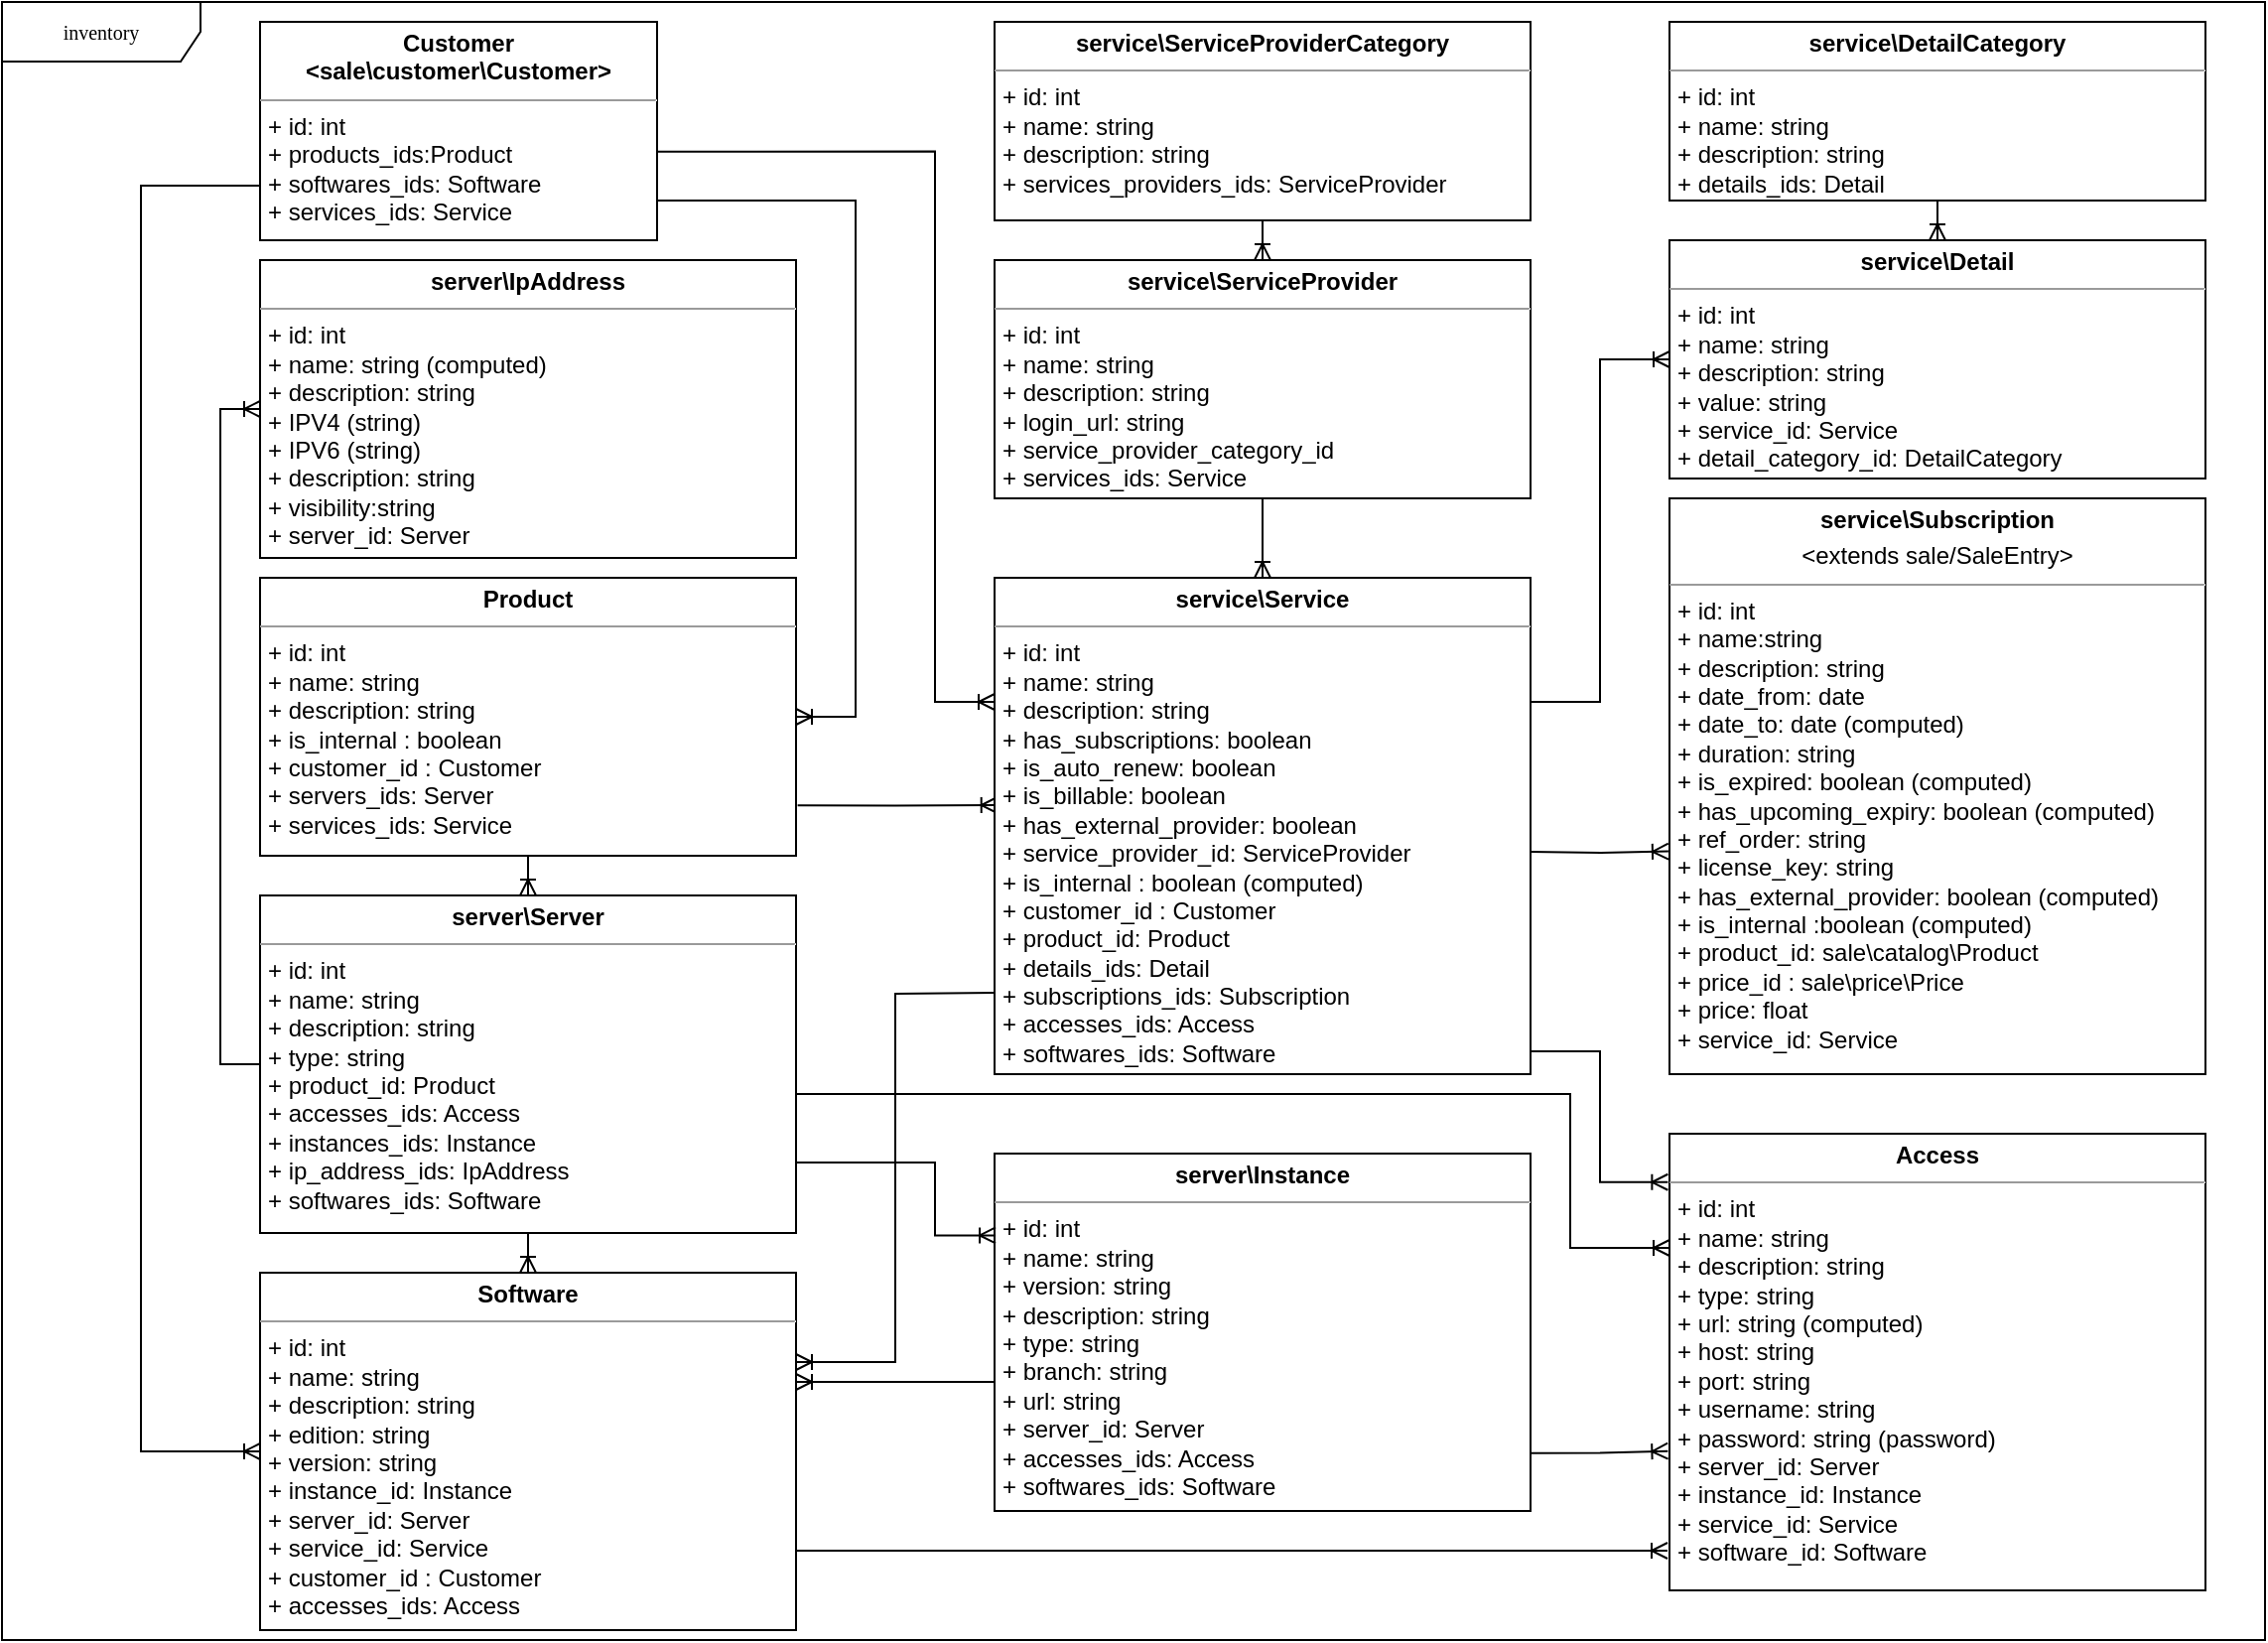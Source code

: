<mxfile version="16.1.2" type="device"><diagram id="Smn4FJ3ih_q8uh07DKwI" name="Page-1"><mxGraphModel dx="1422" dy="857" grid="1" gridSize="10" guides="1" tooltips="1" connect="1" arrows="1" fold="1" page="1" pageScale="1" pageWidth="1169" pageHeight="827" math="0" shadow="0"><root><mxCell id="0"/><mxCell id="1" parent="0"/><mxCell id="dtsouSfNX2vag3fN1Th5-1" value="inventory" style="shape=umlFrame;whiteSpace=wrap;html=1;rounded=0;shadow=0;comic=0;labelBackgroundColor=none;strokeWidth=1;fontFamily=Verdana;fontSize=10;align=center;width=100;height=30;" parent="1" vertex="1"><mxGeometry x="10" width="1140" height="825" as="geometry"/></mxCell><mxCell id="dtsouSfNX2vag3fN1Th5-2" value="&lt;p style=&quot;margin: 0px ; margin-top: 4px ; text-align: center&quot;&gt;&lt;b&gt;Access&lt;/b&gt;&lt;/p&gt;&lt;hr size=&quot;1&quot;&gt;&lt;p style=&quot;margin: 0px ; margin-left: 4px&quot;&gt;+ id: int&lt;/p&gt;&lt;p style=&quot;margin: 0px 0px 0px 4px;&quot;&gt;+ name: string&lt;/p&gt;&lt;p style=&quot;margin: 0px 0px 0px 4px;&quot;&gt;+ description: string&lt;/p&gt;&lt;p style=&quot;margin: 0px 0px 0px 4px;&quot;&gt;&lt;span style=&quot;background-color: initial;&quot;&gt;+ type: string&lt;/span&gt;&lt;br&gt;&lt;/p&gt;&lt;p style=&quot;margin: 0px 0px 0px 4px;&quot;&gt;&lt;span style=&quot;background-color: initial;&quot;&gt;+ url: string (computed)&lt;/span&gt;&lt;/p&gt;&lt;p style=&quot;margin: 0px 0px 0px 4px;&quot;&gt;&lt;span style=&quot;background-color: initial;&quot;&gt;+ host: string&lt;/span&gt;&lt;/p&gt;&lt;p style=&quot;margin: 0px 0px 0px 4px;&quot;&gt;&lt;span style=&quot;background-color: initial;&quot;&gt;+ port: string&lt;/span&gt;&lt;/p&gt;&lt;p style=&quot;margin: 0px 0px 0px 4px;&quot;&gt;&lt;span style=&quot;background-color: initial;&quot;&gt;+ username: string&lt;/span&gt;&lt;/p&gt;&lt;p style=&quot;margin: 0px 0px 0px 4px;&quot;&gt;&lt;span style=&quot;background-color: initial;&quot;&gt;+ password: string (password)&lt;/span&gt;&lt;/p&gt;&lt;p style=&quot;margin: 0px 0px 0px 4px;&quot;&gt;&lt;span style=&quot;background-color: initial;&quot;&gt;+ server_id: Server&lt;/span&gt;&lt;/p&gt;&lt;p style=&quot;margin: 0px 0px 0px 4px;&quot;&gt;&lt;span style=&quot;background-color: initial;&quot;&gt;+ instance_id: Instance&lt;/span&gt;&lt;/p&gt;&lt;p style=&quot;margin: 0px 0px 0px 4px;&quot;&gt;&lt;span style=&quot;background-color: initial;&quot;&gt;+ service_id: Service&lt;/span&gt;&lt;/p&gt;&lt;p style=&quot;margin: 0px 0px 0px 4px;&quot;&gt;&lt;span style=&quot;background-color: initial;&quot;&gt;+ software_id: Software&lt;/span&gt;&lt;/p&gt;" style="verticalAlign=top;align=left;overflow=fill;fontSize=12;fontFamily=Helvetica;html=1;rounded=0;shadow=0;comic=0;labelBackgroundColor=none;strokeWidth=1" parent="1" vertex="1"><mxGeometry x="850" y="570" width="270" height="230" as="geometry"/></mxCell><mxCell id="dtsouSfNX2vag3fN1Th5-13" style="edgeStyle=orthogonalEdgeStyle;rounded=0;orthogonalLoop=1;jettySize=auto;html=1;entryX=0.005;entryY=0.458;entryDx=0;entryDy=0;endArrow=ERoneToMany;endFill=0;exitX=1.003;exitY=0.819;exitDx=0;exitDy=0;exitPerimeter=0;entryPerimeter=0;" parent="1" source="dtsouSfNX2vag3fN1Th5-3" target="dtsouSfNX2vag3fN1Th5-10" edge="1"><mxGeometry relative="1" as="geometry"/></mxCell><mxCell id="dtsouSfNX2vag3fN1Th5-14" style="edgeStyle=orthogonalEdgeStyle;rounded=0;orthogonalLoop=1;jettySize=auto;html=1;endArrow=ERoneToMany;endFill=0;" parent="1" source="dtsouSfNX2vag3fN1Th5-3" target="dtsouSfNX2vag3fN1Th5-6" edge="1"><mxGeometry relative="1" as="geometry"/></mxCell><mxCell id="dtsouSfNX2vag3fN1Th5-3" value="&lt;p style=&quot;margin: 0px ; margin-top: 4px ; text-align: center&quot;&gt;&lt;b&gt;Product&lt;/b&gt;&lt;/p&gt;&lt;hr size=&quot;1&quot;&gt;&lt;p style=&quot;margin: 0px ; margin-left: 4px&quot;&gt;+ id: int&lt;/p&gt;&lt;p style=&quot;margin: 0px 0px 0px 4px;&quot;&gt;+ name: string&lt;/p&gt;&lt;p style=&quot;margin: 0px 0px 0px 4px;&quot;&gt;+ description: string&lt;/p&gt;&lt;p style=&quot;margin: 0px 0px 0px 4px;&quot;&gt;+ is_internal : boolean&lt;br&gt;&lt;/p&gt;&lt;p style=&quot;margin: 0px 0px 0px 4px;&quot;&gt;+ customer_id : Customer&lt;br&gt;&lt;/p&gt;&lt;p style=&quot;margin: 0px 0px 0px 4px;&quot;&gt;&lt;span style=&quot;background-color: initial;&quot;&gt;+ servers_ids: Server&lt;/span&gt;&lt;/p&gt;&lt;p style=&quot;margin: 0px 0px 0px 4px;&quot;&gt;&lt;span style=&quot;background-color: initial;&quot;&gt;+ services_ids: Service&lt;/span&gt;&lt;/p&gt;&lt;p style=&quot;margin: 0px 0px 0px 4px;&quot;&gt;&lt;br&gt;&lt;/p&gt;&lt;p style=&quot;margin: 0px 0px 0px 4px;&quot;&gt;&lt;br&gt;&lt;/p&gt;&lt;p style=&quot;margin: 0px 0px 0px 4px;&quot;&gt;&lt;br&gt;&lt;/p&gt;&lt;p style=&quot;margin: 0px 0px 0px 4px;&quot;&gt;&lt;br&gt;&lt;/p&gt;&lt;p style=&quot;margin: 0px 0px 0px 4px;&quot;&gt;&lt;br&gt;&lt;/p&gt;&lt;p style=&quot;margin: 0px 0px 0px 4px;&quot;&gt;&lt;br&gt;&lt;/p&gt;&lt;p style=&quot;margin: 0px 0px 0px 4px;&quot;&gt;&lt;br&gt;&lt;/p&gt;&lt;p style=&quot;margin: 0px 0px 0px 4px;&quot;&gt;&lt;br&gt;&lt;/p&gt;" style="verticalAlign=top;align=left;overflow=fill;fontSize=12;fontFamily=Helvetica;html=1;rounded=0;shadow=0;comic=0;labelBackgroundColor=none;strokeWidth=1" parent="1" vertex="1"><mxGeometry x="140" y="290" width="270" height="140" as="geometry"/></mxCell><mxCell id="dtsouSfNX2vag3fN1Th5-17" style="edgeStyle=orthogonalEdgeStyle;rounded=0;orthogonalLoop=1;jettySize=auto;html=1;endArrow=ERoneToMany;endFill=0;" parent="1" source="dtsouSfNX2vag3fN1Th5-4" target="dtsouSfNX2vag3fN1Th5-7" edge="1"><mxGeometry relative="1" as="geometry"><Array as="points"><mxPoint x="450" y="695"/><mxPoint x="450" y="695"/></Array></mxGeometry></mxCell><mxCell id="dtsouSfNX2vag3fN1Th5-18" style="edgeStyle=orthogonalEdgeStyle;rounded=0;orthogonalLoop=1;jettySize=auto;html=1;endArrow=ERoneToMany;endFill=0;exitX=0.998;exitY=0.838;exitDx=0;exitDy=0;exitPerimeter=0;entryX=-0.003;entryY=0.695;entryDx=0;entryDy=0;entryPerimeter=0;" parent="1" source="dtsouSfNX2vag3fN1Th5-4" target="dtsouSfNX2vag3fN1Th5-2" edge="1"><mxGeometry relative="1" as="geometry"><mxPoint x="850" y="670" as="targetPoint"/></mxGeometry></mxCell><mxCell id="dtsouSfNX2vag3fN1Th5-4" value="&lt;p style=&quot;margin: 0px ; margin-top: 4px ; text-align: center&quot;&gt;&lt;b&gt;server\Instance&lt;/b&gt;&lt;/p&gt;&lt;hr size=&quot;1&quot;&gt;&lt;p style=&quot;margin: 0px ; margin-left: 4px&quot;&gt;+ id: int&lt;/p&gt;&lt;p style=&quot;margin: 0px 0px 0px 4px;&quot;&gt;+ name: string&lt;/p&gt;&lt;p style=&quot;margin: 0px 0px 0px 4px;&quot;&gt;+ version: string&lt;/p&gt;&lt;p style=&quot;margin: 0px 0px 0px 4px;&quot;&gt;+ description: string&lt;/p&gt;&lt;p style=&quot;margin: 0px 0px 0px 4px;&quot;&gt;+ type: string&lt;/p&gt;&lt;p style=&quot;margin: 0px 0px 0px 4px;&quot;&gt;+ branch: string&lt;/p&gt;&lt;p style=&quot;margin: 0px 0px 0px 4px;&quot;&gt;+ url: string&lt;/p&gt;&lt;p style=&quot;margin: 0px 0px 0px 4px;&quot;&gt;+ server_id: Server&lt;br&gt;&lt;/p&gt;&lt;p style=&quot;margin: 0px 0px 0px 4px;&quot;&gt;+ accesses_ids: Access&lt;/p&gt;&lt;p style=&quot;margin: 0px 0px 0px 4px;&quot;&gt;+ softwares_ids: Software&lt;/p&gt;&lt;p style=&quot;margin: 0px 0px 0px 4px;&quot;&gt;&lt;br&gt;&lt;/p&gt;&lt;p style=&quot;margin: 0px 0px 0px 4px;&quot;&gt;&lt;br&gt;&lt;/p&gt;&lt;p style=&quot;margin: 0px 0px 0px 4px;&quot;&gt;&lt;br&gt;&lt;/p&gt;&lt;p style=&quot;margin: 0px 0px 0px 4px;&quot;&gt;&lt;br&gt;&lt;/p&gt;&lt;p style=&quot;margin: 0px 0px 0px 4px;&quot;&gt;&lt;br&gt;&lt;/p&gt;&lt;p style=&quot;margin: 0px 0px 0px 4px;&quot;&gt;&lt;br&gt;&lt;/p&gt;&lt;p style=&quot;margin: 0px 0px 0px 4px;&quot;&gt;&lt;br&gt;&lt;/p&gt;" style="verticalAlign=top;align=left;overflow=fill;fontSize=12;fontFamily=Helvetica;html=1;rounded=0;shadow=0;comic=0;labelBackgroundColor=none;strokeWidth=1" parent="1" vertex="1"><mxGeometry x="510" y="580" width="270" height="180" as="geometry"/></mxCell><mxCell id="dtsouSfNX2vag3fN1Th5-5" value="&lt;p style=&quot;margin: 0px ; margin-top: 4px ; text-align: center&quot;&gt;&lt;b&gt;server\IpAddress&lt;/b&gt;&lt;/p&gt;&lt;hr size=&quot;1&quot;&gt;&lt;p style=&quot;margin: 0px ; margin-left: 4px&quot;&gt;+ id: int&lt;/p&gt;&lt;p style=&quot;margin: 0px 0px 0px 4px&quot;&gt;+ name: string (computed)&lt;/p&gt;&lt;p style=&quot;margin: 0px 0px 0px 4px&quot;&gt;+ description: string&lt;/p&gt;&lt;p style=&quot;margin: 0px 0px 0px 4px&quot;&gt;+ IPV4 (string)&lt;/p&gt;&lt;p style=&quot;margin: 0px 0px 0px 4px&quot;&gt;+ IPV6 (string)&lt;/p&gt;&lt;p style=&quot;margin: 0px 0px 0px 4px&quot;&gt;+ description: string&lt;/p&gt;&lt;p style=&quot;margin: 0px 0px 0px 4px&quot;&gt;+ visibility:string&lt;/p&gt;&lt;p style=&quot;margin: 0px 0px 0px 4px&quot;&gt;+ server_id: Server&lt;/p&gt;&lt;p style=&quot;margin: 0px 0px 0px 4px&quot;&gt;&lt;br&gt;&lt;/p&gt;&lt;p style=&quot;margin: 0px 0px 0px 4px&quot;&gt;&lt;br&gt;&lt;/p&gt;&lt;p style=&quot;margin: 0px 0px 0px 4px&quot;&gt;&lt;br&gt;&lt;/p&gt;&lt;p style=&quot;margin: 0px 0px 0px 4px&quot;&gt;&lt;br&gt;&lt;/p&gt;&lt;p style=&quot;margin: 0px 0px 0px 4px&quot;&gt;&lt;br&gt;&lt;/p&gt;&lt;p style=&quot;margin: 0px 0px 0px 4px&quot;&gt;&lt;br&gt;&lt;/p&gt;" style="verticalAlign=top;align=left;overflow=fill;fontSize=12;fontFamily=Helvetica;html=1;rounded=0;shadow=0;comic=0;labelBackgroundColor=none;strokeWidth=1" parent="1" vertex="1"><mxGeometry x="140" y="130" width="270" height="150" as="geometry"/></mxCell><mxCell id="dtsouSfNX2vag3fN1Th5-15" style="edgeStyle=orthogonalEdgeStyle;rounded=0;orthogonalLoop=1;jettySize=auto;html=1;entryX=0.5;entryY=0;entryDx=0;entryDy=0;endArrow=ERoneToMany;endFill=0;strokeColor=#000000;" parent="1" source="dtsouSfNX2vag3fN1Th5-6" target="dtsouSfNX2vag3fN1Th5-7" edge="1"><mxGeometry relative="1" as="geometry"/></mxCell><mxCell id="dtsouSfNX2vag3fN1Th5-16" style="edgeStyle=orthogonalEdgeStyle;rounded=0;orthogonalLoop=1;jettySize=auto;html=1;entryX=0.002;entryY=0.229;entryDx=0;entryDy=0;endArrow=ERoneToMany;endFill=0;exitX=1.001;exitY=0.791;exitDx=0;exitDy=0;strokeColor=#000000;exitPerimeter=0;entryPerimeter=0;" parent="1" source="dtsouSfNX2vag3fN1Th5-6" target="dtsouSfNX2vag3fN1Th5-4" edge="1"><mxGeometry relative="1" as="geometry"><Array as="points"><mxPoint x="480" y="585"/><mxPoint x="480" y="621"/></Array></mxGeometry></mxCell><mxCell id="dtsouSfNX2vag3fN1Th5-6" value="&lt;p style=&quot;margin: 0px ; margin-top: 4px ; text-align: center&quot;&gt;&lt;b&gt;server\Server&lt;/b&gt;&lt;/p&gt;&lt;hr size=&quot;1&quot;&gt;&lt;p style=&quot;margin: 0px ; margin-left: 4px&quot;&gt;+ id: int&lt;/p&gt;&lt;p style=&quot;margin: 0px 0px 0px 4px&quot;&gt;+ name: string&amp;nbsp;&lt;/p&gt;&lt;p style=&quot;margin: 0px 0px 0px 4px&quot;&gt;+ description: string&lt;/p&gt;&lt;p style=&quot;margin: 0px 0px 0px 4px&quot;&gt;+ type: string&lt;/p&gt;&lt;p style=&quot;margin: 0px 0px 0px 4px&quot;&gt;+ product_id: Product&lt;br&gt;&lt;/p&gt;&lt;p style=&quot;margin: 0px 0px 0px 4px&quot;&gt;+ accesses_ids: Access&lt;/p&gt;&lt;p style=&quot;margin: 0px 0px 0px 4px&quot;&gt;+ instances_ids: Instance&lt;/p&gt;&lt;p style=&quot;margin: 0px 0px 0px 4px&quot;&gt;&lt;span style=&quot;background-color: initial;&quot;&gt;+ ip_address_ids: IpAddress&lt;/span&gt;&lt;br&gt;&lt;/p&gt;&lt;p style=&quot;margin: 0px 0px 0px 4px&quot;&gt;+ softwares_ids: Software&lt;/p&gt;&lt;p style=&quot;margin: 0px 0px 0px 4px&quot;&gt;&lt;br&gt;&lt;/p&gt;&lt;p style=&quot;margin: 0px 0px 0px 4px&quot;&gt;&lt;br&gt;&lt;/p&gt;&lt;p style=&quot;margin: 0px 0px 0px 4px&quot;&gt;&lt;br&gt;&lt;/p&gt;&lt;p style=&quot;margin: 0px 0px 0px 4px&quot;&gt;&lt;br&gt;&lt;/p&gt;&lt;p style=&quot;margin: 0px 0px 0px 4px&quot;&gt;&lt;br&gt;&lt;/p&gt;&lt;p style=&quot;margin: 0px 0px 0px 4px&quot;&gt;&lt;br&gt;&lt;/p&gt;&lt;p style=&quot;margin: 0px 0px 0px 4px&quot;&gt;&lt;br&gt;&lt;/p&gt;" style="verticalAlign=top;align=left;overflow=fill;fontSize=12;fontFamily=Helvetica;html=1;rounded=0;shadow=0;comic=0;labelBackgroundColor=none;strokeWidth=1" parent="1" vertex="1"><mxGeometry x="140" y="450" width="270" height="170" as="geometry"/></mxCell><mxCell id="dtsouSfNX2vag3fN1Th5-7" value="&lt;p style=&quot;margin: 0px ; margin-top: 4px ; text-align: center&quot;&gt;&lt;b&gt;Software&lt;/b&gt;&lt;/p&gt;&lt;hr size=&quot;1&quot;&gt;&lt;p style=&quot;margin: 0px ; margin-left: 4px&quot;&gt;+ id: int&lt;/p&gt;&lt;p style=&quot;margin: 0px 0px 0px 4px&quot;&gt;+ name: string&amp;nbsp;&lt;/p&gt;&lt;p style=&quot;margin: 0px 0px 0px 4px&quot;&gt;+ description: string&lt;/p&gt;&lt;p style=&quot;margin: 0px 0px 0px 4px&quot;&gt;+ edition: string&lt;/p&gt;&lt;p style=&quot;margin: 0px 0px 0px 4px&quot;&gt;+ version: string&lt;/p&gt;&lt;p style=&quot;margin: 0px 0px 0px 4px&quot;&gt;+ instance_id: Instance&lt;/p&gt;&lt;p style=&quot;margin: 0px 0px 0px 4px&quot;&gt;+ server_id: Server&lt;/p&gt;&lt;p style=&quot;margin: 0px 0px 0px 4px&quot;&gt;&lt;span style=&quot;background-color: initial;&quot;&gt;+ service_id: Service&lt;/span&gt;&lt;br&gt;&lt;/p&gt;&lt;p style=&quot;margin: 0px 0px 0px 4px&quot;&gt;+ customer_id : Customer&lt;span&gt;&lt;br&gt;&lt;/span&gt;&lt;/p&gt;&lt;p style=&quot;margin: 0px 0px 0px 4px&quot;&gt;+ accesses_ids: Access&lt;br&gt;&lt;/p&gt;&lt;p style=&quot;margin: 0px 0px 0px 4px&quot;&gt;&lt;br&gt;&lt;/p&gt;&lt;p style=&quot;margin: 0px 0px 0px 4px&quot;&gt;&lt;br&gt;&lt;/p&gt;&lt;p style=&quot;margin: 0px 0px 0px 4px&quot;&gt;&lt;br&gt;&lt;/p&gt;&lt;p style=&quot;margin: 0px 0px 0px 4px&quot;&gt;&lt;br&gt;&lt;/p&gt;" style="verticalAlign=top;align=left;overflow=fill;fontSize=12;fontFamily=Helvetica;html=1;rounded=0;shadow=0;comic=0;labelBackgroundColor=none;strokeWidth=1" parent="1" vertex="1"><mxGeometry x="140" y="640" width="270" height="180" as="geometry"/></mxCell><mxCell id="dtsouSfNX2vag3fN1Th5-8" value="&lt;p style=&quot;margin: 0px ; margin-top: 4px ; text-align: center&quot;&gt;&lt;b&gt;service\Detail&lt;/b&gt;&lt;/p&gt;&lt;hr size=&quot;1&quot;&gt;&lt;p style=&quot;margin: 0px ; margin-left: 4px&quot;&gt;+ id: int&lt;/p&gt;&lt;p style=&quot;margin: 0px 0px 0px 4px;&quot;&gt;+ name: string&amp;nbsp;&lt;/p&gt;&lt;p style=&quot;margin: 0px 0px 0px 4px;&quot;&gt;+ description: string&lt;/p&gt;&lt;p style=&quot;margin: 0px 0px 0px 4px;&quot;&gt;+ value: string&lt;/p&gt;&lt;p style=&quot;margin: 0px 0px 0px 4px;&quot;&gt;+ service_id: Service&lt;/p&gt;&lt;p style=&quot;margin: 0px 0px 0px 4px;&quot;&gt;+ detail_category_id: DetailCategory&lt;/p&gt;&lt;p style=&quot;margin: 0px 0px 0px 4px;&quot;&gt;&lt;br&gt;&lt;/p&gt;&lt;p style=&quot;margin: 0px 0px 0px 4px;&quot;&gt;&lt;br&gt;&lt;/p&gt;&lt;p style=&quot;margin: 0px 0px 0px 4px;&quot;&gt;&lt;br&gt;&lt;/p&gt;&lt;p style=&quot;margin: 0px 0px 0px 4px;&quot;&gt;&lt;br&gt;&lt;/p&gt;&lt;p style=&quot;margin: 0px 0px 0px 4px;&quot;&gt;&lt;br&gt;&lt;/p&gt;&lt;p style=&quot;margin: 0px 0px 0px 4px;&quot;&gt;&lt;br&gt;&lt;/p&gt;&lt;p style=&quot;margin: 0px 0px 0px 4px;&quot;&gt;&lt;br&gt;&lt;/p&gt;&lt;p style=&quot;margin: 0px 0px 0px 4px;&quot;&gt;&lt;br&gt;&lt;/p&gt;" style="verticalAlign=top;align=left;overflow=fill;fontSize=12;fontFamily=Helvetica;html=1;rounded=0;shadow=0;comic=0;labelBackgroundColor=none;strokeWidth=1" parent="1" vertex="1"><mxGeometry x="850" y="120" width="270" height="120" as="geometry"/></mxCell><mxCell id="dtsouSfNX2vag3fN1Th5-22" style="edgeStyle=orthogonalEdgeStyle;rounded=0;orthogonalLoop=1;jettySize=auto;html=1;entryX=0.5;entryY=0;entryDx=0;entryDy=0;endArrow=ERoneToMany;endFill=0;" parent="1" source="dtsouSfNX2vag3fN1Th5-9" target="dtsouSfNX2vag3fN1Th5-8" edge="1"><mxGeometry relative="1" as="geometry"/></mxCell><mxCell id="dtsouSfNX2vag3fN1Th5-9" value="&lt;p style=&quot;margin: 0px ; margin-top: 4px ; text-align: center&quot;&gt;&lt;b&gt;service\DetailCategory&lt;/b&gt;&lt;/p&gt;&lt;hr size=&quot;1&quot;&gt;&lt;p style=&quot;margin: 0px ; margin-left: 4px&quot;&gt;+ id: int&lt;/p&gt;&lt;p style=&quot;margin: 0px 0px 0px 4px;&quot;&gt;+ name: string&amp;nbsp;&lt;/p&gt;&lt;p style=&quot;margin: 0px 0px 0px 4px;&quot;&gt;+ description: string&lt;/p&gt;&lt;p style=&quot;margin: 0px 0px 0px 4px;&quot;&gt;+ details_ids: Detail&lt;/p&gt;&lt;p style=&quot;margin: 0px 0px 0px 4px;&quot;&gt;&lt;br&gt;&lt;/p&gt;&lt;p style=&quot;margin: 0px 0px 0px 4px;&quot;&gt;&lt;br&gt;&lt;/p&gt;&lt;p style=&quot;margin: 0px 0px 0px 4px;&quot;&gt;&lt;br&gt;&lt;/p&gt;&lt;p style=&quot;margin: 0px 0px 0px 4px;&quot;&gt;&lt;br&gt;&lt;/p&gt;&lt;p style=&quot;margin: 0px 0px 0px 4px;&quot;&gt;&lt;br&gt;&lt;/p&gt;&lt;p style=&quot;margin: 0px 0px 0px 4px;&quot;&gt;&lt;br&gt;&lt;/p&gt;&lt;p style=&quot;margin: 0px 0px 0px 4px;&quot;&gt;&lt;br&gt;&lt;/p&gt;&lt;p style=&quot;margin: 0px 0px 0px 4px;&quot;&gt;&lt;br&gt;&lt;/p&gt;" style="verticalAlign=top;align=left;overflow=fill;fontSize=12;fontFamily=Helvetica;html=1;rounded=0;shadow=0;comic=0;labelBackgroundColor=none;strokeWidth=1" parent="1" vertex="1"><mxGeometry x="850" y="10" width="270" height="90" as="geometry"/></mxCell><mxCell id="dtsouSfNX2vag3fN1Th5-19" style="edgeStyle=orthogonalEdgeStyle;rounded=0;orthogonalLoop=1;jettySize=auto;html=1;entryX=-0.003;entryY=0.106;entryDx=0;entryDy=0;endArrow=ERoneToMany;endFill=0;strokeColor=#000000;exitX=0.996;exitY=0.954;exitDx=0;exitDy=0;exitPerimeter=0;entryPerimeter=0;" parent="1" source="dtsouSfNX2vag3fN1Th5-10" target="dtsouSfNX2vag3fN1Th5-2" edge="1"><mxGeometry relative="1" as="geometry"><mxPoint x="740" y="500" as="sourcePoint"/></mxGeometry></mxCell><mxCell id="dtsouSfNX2vag3fN1Th5-21" style="edgeStyle=orthogonalEdgeStyle;rounded=0;orthogonalLoop=1;jettySize=auto;html=1;entryX=0;entryY=0.5;entryDx=0;entryDy=0;endArrow=ERoneToMany;endFill=0;exitX=1;exitY=0.25;exitDx=0;exitDy=0;strokeColor=#000000;" parent="1" source="dtsouSfNX2vag3fN1Th5-10" target="dtsouSfNX2vag3fN1Th5-8" edge="1"><mxGeometry relative="1" as="geometry"/></mxCell><mxCell id="dtsouSfNX2vag3fN1Th5-10" value="&lt;p style=&quot;margin: 0px ; margin-top: 4px ; text-align: center&quot;&gt;&lt;b&gt;service\Service&lt;/b&gt;&lt;/p&gt;&lt;hr size=&quot;1&quot;&gt;&lt;p style=&quot;margin: 0px ; margin-left: 4px&quot;&gt;+ id: int&lt;/p&gt;&lt;p style=&quot;margin: 0px 0px 0px 4px&quot;&gt;+ name: string&amp;nbsp;&lt;/p&gt;&lt;p style=&quot;margin: 0px 0px 0px 4px&quot;&gt;+ description: string&lt;/p&gt;&lt;p style=&quot;margin: 0px 0px 0px 4px&quot;&gt;+ has_subscriptions: boolean&lt;/p&gt;&lt;p style=&quot;margin: 0px 0px 0px 4px&quot;&gt;+ is_auto_renew: boolean&lt;/p&gt;&lt;p style=&quot;border-color: var(--border-color); margin: 0px 0px 0px 4px;&quot;&gt;+ is_billable: boolean&lt;/p&gt;&lt;p style=&quot;border-color: var(--border-color); margin: 0px 0px 0px 4px;&quot;&gt;&lt;span style=&quot;background-color: initial;&quot;&gt;+ has_external_provider: boolean&lt;/span&gt;&lt;br&gt;&lt;/p&gt;&lt;p style=&quot;border-color: var(--border-color); margin: 0px 0px 0px 4px;&quot;&gt;+ service_provider_id: ServiceProvider&lt;span style=&quot;background-color: initial;&quot;&gt;&lt;br&gt;&lt;/span&gt;&lt;/p&gt;&lt;p style=&quot;border-color: var(--border-color); margin: 0px 0px 0px 4px;&quot;&gt;+ is_internal : boolean (computed)&lt;span style=&quot;background-color: initial;&quot;&gt;&lt;br&gt;&lt;/span&gt;&lt;/p&gt;&lt;p style=&quot;border-color: var(--border-color); margin: 0px 0px 0px 4px;&quot;&gt;+ customer_id : Customer&lt;br&gt;&lt;/p&gt;&lt;p style=&quot;border-color: var(--border-color); margin: 0px 0px 0px 4px;&quot;&gt;&lt;span style=&quot;background-color: initial;&quot;&gt;+ product_id: Product&lt;/span&gt;&lt;br&gt;&lt;/p&gt;&lt;p style=&quot;border-color: var(--border-color); margin: 0px 0px 0px 4px;&quot;&gt;+ details_ids: Detail&lt;br style=&quot;border-color: var(--border-color);&quot;&gt;&lt;/p&gt;&lt;p style=&quot;border-color: var(--border-color); margin: 0px 0px 0px 4px;&quot;&gt;+ subscriptions_ids: Subscription&lt;br style=&quot;border-color: var(--border-color);&quot;&gt;&lt;/p&gt;&lt;p style=&quot;margin: 0px 0px 0px 4px&quot;&gt;+ accesses_ids: Access&lt;/p&gt;&lt;p style=&quot;margin: 0px 0px 0px 4px&quot;&gt;+ softwares_ids: Software&lt;br&gt;&lt;/p&gt;" style="verticalAlign=top;align=left;overflow=fill;fontSize=12;fontFamily=Helvetica;html=1;rounded=0;shadow=0;comic=0;labelBackgroundColor=none;strokeWidth=1" parent="1" vertex="1"><mxGeometry x="510" y="290" width="270" height="250" as="geometry"/></mxCell><mxCell id="dtsouSfNX2vag3fN1Th5-24" style="edgeStyle=orthogonalEdgeStyle;rounded=0;orthogonalLoop=1;jettySize=auto;html=1;entryX=0.5;entryY=0;entryDx=0;entryDy=0;endArrow=ERoneToMany;endFill=0;" parent="1" source="dtsouSfNX2vag3fN1Th5-11" target="dtsouSfNX2vag3fN1Th5-10" edge="1"><mxGeometry relative="1" as="geometry"/></mxCell><mxCell id="dtsouSfNX2vag3fN1Th5-11" value="&lt;p style=&quot;margin: 0px ; margin-top: 4px ; text-align: center&quot;&gt;&lt;b&gt;service\ServiceProvider&lt;/b&gt;&lt;/p&gt;&lt;hr size=&quot;1&quot;&gt;&lt;p style=&quot;margin: 0px ; margin-left: 4px&quot;&gt;+ id: int&lt;/p&gt;&lt;p style=&quot;margin: 0px 0px 0px 4px;&quot;&gt;+ name: string&amp;nbsp;&lt;/p&gt;&lt;p style=&quot;margin: 0px 0px 0px 4px;&quot;&gt;+ description: string&lt;/p&gt;&lt;p style=&quot;margin: 0px 0px 0px 4px;&quot;&gt;+ login_url: string&lt;/p&gt;&lt;p style=&quot;margin: 0px 0px 0px 4px;&quot;&gt;+ service_provider_category_id&lt;br&gt;&lt;/p&gt;&lt;p style=&quot;margin: 0px 0px 0px 4px;&quot;&gt;+ services_ids: Service&lt;/p&gt;&lt;p style=&quot;margin: 0px 0px 0px 4px;&quot;&gt;&lt;br&gt;&lt;/p&gt;&lt;p style=&quot;margin: 0px 0px 0px 4px;&quot;&gt;&lt;br&gt;&lt;/p&gt;&lt;p style=&quot;margin: 0px 0px 0px 4px;&quot;&gt;&lt;br&gt;&lt;/p&gt;&lt;p style=&quot;margin: 0px 0px 0px 4px;&quot;&gt;&lt;br&gt;&lt;/p&gt;&lt;p style=&quot;margin: 0px 0px 0px 4px;&quot;&gt;&lt;br&gt;&lt;/p&gt;&lt;p style=&quot;margin: 0px 0px 0px 4px;&quot;&gt;&lt;br&gt;&lt;/p&gt;&lt;p style=&quot;margin: 0px 0px 0px 4px;&quot;&gt;&lt;br&gt;&lt;/p&gt;&lt;p style=&quot;margin: 0px 0px 0px 4px;&quot;&gt;&lt;br&gt;&lt;/p&gt;&lt;p style=&quot;margin: 0px 0px 0px 4px;&quot;&gt;&lt;br&gt;&lt;/p&gt;" style="verticalAlign=top;align=left;overflow=fill;fontSize=12;fontFamily=Helvetica;html=1;rounded=0;shadow=0;comic=0;labelBackgroundColor=none;strokeWidth=1" parent="1" vertex="1"><mxGeometry x="510" y="130" width="270" height="120" as="geometry"/></mxCell><mxCell id="dtsouSfNX2vag3fN1Th5-23" style="edgeStyle=orthogonalEdgeStyle;rounded=0;orthogonalLoop=1;jettySize=auto;html=1;entryX=0.5;entryY=0;entryDx=0;entryDy=0;endArrow=ERoneToMany;endFill=0;" parent="1" source="dtsouSfNX2vag3fN1Th5-12" target="dtsouSfNX2vag3fN1Th5-11" edge="1"><mxGeometry relative="1" as="geometry"/></mxCell><mxCell id="dtsouSfNX2vag3fN1Th5-12" value="&lt;p style=&quot;margin: 0px ; margin-top: 4px ; text-align: center&quot;&gt;&lt;b&gt;service\ServiceProviderCategory&lt;/b&gt;&lt;/p&gt;&lt;hr size=&quot;1&quot;&gt;&lt;p style=&quot;margin: 0px ; margin-left: 4px&quot;&gt;+ id: int&lt;/p&gt;&lt;p style=&quot;margin: 0px 0px 0px 4px;&quot;&gt;+ name: string&amp;nbsp;&lt;/p&gt;&lt;p style=&quot;margin: 0px 0px 0px 4px;&quot;&gt;+ description: string&lt;/p&gt;&lt;p style=&quot;margin: 0px 0px 0px 4px;&quot;&gt;+ services_providers_ids: ServiceProvider&lt;/p&gt;&lt;p style=&quot;margin: 0px 0px 0px 4px;&quot;&gt;&lt;br&gt;&lt;/p&gt;&lt;p style=&quot;margin: 0px 0px 0px 4px;&quot;&gt;&lt;br&gt;&lt;/p&gt;&lt;p style=&quot;margin: 0px 0px 0px 4px;&quot;&gt;&lt;br&gt;&lt;/p&gt;&lt;p style=&quot;margin: 0px 0px 0px 4px;&quot;&gt;&lt;br&gt;&lt;/p&gt;&lt;p style=&quot;margin: 0px 0px 0px 4px;&quot;&gt;&lt;br&gt;&lt;/p&gt;&lt;p style=&quot;margin: 0px 0px 0px 4px;&quot;&gt;&lt;br&gt;&lt;/p&gt;&lt;p style=&quot;margin: 0px 0px 0px 4px;&quot;&gt;&lt;br&gt;&lt;/p&gt;&lt;p style=&quot;margin: 0px 0px 0px 4px;&quot;&gt;&lt;br&gt;&lt;/p&gt;" style="verticalAlign=top;align=left;overflow=fill;fontSize=12;fontFamily=Helvetica;html=1;rounded=0;shadow=0;comic=0;labelBackgroundColor=none;strokeWidth=1" parent="1" vertex="1"><mxGeometry x="510" y="10" width="270" height="100" as="geometry"/></mxCell><mxCell id="kNUqXfZ_mPNGl-8_Pln5-1" style="edgeStyle=orthogonalEdgeStyle;rounded=0;orthogonalLoop=1;jettySize=auto;html=1;entryX=0;entryY=0.25;entryDx=0;entryDy=0;endArrow=ERoneToMany;endFill=0;strokeColor=#000000;" parent="1" target="dtsouSfNX2vag3fN1Th5-2" edge="1"><mxGeometry relative="1" as="geometry"><mxPoint x="410" y="550" as="sourcePoint"/><mxPoint x="995" y="540" as="targetPoint"/><Array as="points"><mxPoint x="800" y="550"/><mxPoint x="800" y="628"/></Array></mxGeometry></mxCell><mxCell id="vxCJGyAqCESACTkhLU_S-1" style="edgeStyle=orthogonalEdgeStyle;rounded=0;orthogonalLoop=1;jettySize=auto;html=1;endArrow=ERoneToMany;endFill=0;" parent="1" edge="1"><mxGeometry relative="1" as="geometry"><mxPoint x="410" y="780" as="sourcePoint"/><mxPoint x="849" y="780" as="targetPoint"/><Array as="points"><mxPoint x="849" y="780"/></Array></mxGeometry></mxCell><mxCell id="vxCJGyAqCESACTkhLU_S-3" value="&lt;p style=&quot;margin: 0px ; margin-top: 4px ; text-align: center&quot;&gt;&lt;b&gt;service\Subscription&lt;/b&gt;&lt;/p&gt;&lt;p style=&quot;margin: 0px ; margin-top: 4px ; text-align: center&quot;&gt;&amp;lt;extends sale/SaleEntry&amp;gt;&lt;br&gt;&lt;/p&gt;&lt;hr size=&quot;1&quot;&gt;&lt;p style=&quot;margin: 0px ; margin-left: 4px&quot;&gt;+ id: int&lt;/p&gt;&lt;p style=&quot;margin: 0px ; margin-left: 4px&quot;&gt;+ name:string&lt;/p&gt;&lt;p style=&quot;margin: 0px 0px 0px 4px&quot;&gt;+ description: string&lt;/p&gt;&lt;p style=&quot;margin: 0px 0px 0px 4px&quot;&gt;+ date_from: date&lt;/p&gt;&lt;p style=&quot;margin: 0px 0px 0px 4px&quot;&gt;+ date_to: date (computed)&lt;/p&gt;&lt;p style=&quot;margin: 0px 0px 0px 4px&quot;&gt;+ duration: string&lt;/p&gt;&lt;p style=&quot;margin: 0px 0px 0px 4px&quot;&gt;&lt;span style=&quot;background-color: initial;&quot;&gt;+ is_expired: boolean (computed)&lt;/span&gt;&lt;br&gt;&lt;/p&gt;&lt;p style=&quot;margin: 0px 0px 0px 4px&quot;&gt;+ has_upcoming_expiry: boolean (computed)&lt;/p&gt;&lt;p style=&quot;margin: 0px 0px 0px 4px&quot;&gt;+ ref_order: string&lt;/p&gt;&lt;p style=&quot;margin: 0px 0px 0px 4px&quot;&gt;+ license_key: string&lt;/p&gt;&lt;p style=&quot;margin: 0px 0px 0px 4px&quot;&gt;+ has_external_provider: boolean (computed)&lt;br&gt;&lt;/p&gt;&lt;p style=&quot;margin: 0px 0px 0px 4px&quot;&gt;+ is_internal :boolean (computed)&lt;/p&gt;&lt;p style=&quot;margin: 0px 0px 0px 4px&quot;&gt;+ product_id: sale\catalog\Product&lt;span style=&quot;background-color: initial;&quot;&gt;&lt;br&gt;&lt;/span&gt;&lt;/p&gt;&lt;p style=&quot;border-color: var(--border-color); margin: 0px 0px 0px 4px;&quot;&gt;+ price_id : sale\price\Price&lt;/p&gt;&lt;p style=&quot;border-color: var(--border-color); margin: 0px 0px 0px 4px;&quot;&gt;+ price: float&lt;br&gt;&lt;/p&gt;&lt;p style=&quot;border-color: var(--border-color); margin: 0px 0px 0px 4px;&quot;&gt;+ service_id: Service&lt;br&gt;&lt;/p&gt;" style="verticalAlign=top;align=left;overflow=fill;fontSize=12;fontFamily=Helvetica;html=1;rounded=0;shadow=0;comic=0;labelBackgroundColor=none;strokeWidth=1" parent="1" vertex="1"><mxGeometry x="850" y="250" width="270" height="290" as="geometry"/></mxCell><mxCell id="vxCJGyAqCESACTkhLU_S-4" style="edgeStyle=orthogonalEdgeStyle;rounded=0;orthogonalLoop=1;jettySize=auto;html=1;entryX=-0.002;entryY=0.613;entryDx=0;entryDy=0;endArrow=ERoneToMany;endFill=0;strokeColor=#000000;entryPerimeter=0;" parent="1" target="vxCJGyAqCESACTkhLU_S-3" edge="1"><mxGeometry relative="1" as="geometry"><mxPoint x="780" y="428" as="sourcePoint"/><mxPoint x="810" y="230" as="targetPoint"/><Array as="points"/></mxGeometry></mxCell><mxCell id="sWEFVUkYe54wCQTv1L-I-1" style="edgeStyle=orthogonalEdgeStyle;rounded=0;orthogonalLoop=1;jettySize=auto;html=1;entryX=1;entryY=0.25;entryDx=0;entryDy=0;endArrow=ERoneToMany;endFill=0;strokeColor=#000000;fillColor=#006600;" parent="1" target="dtsouSfNX2vag3fN1Th5-7" edge="1"><mxGeometry relative="1" as="geometry"><mxPoint x="510" y="499" as="sourcePoint"/><mxPoint x="810" y="400" as="targetPoint"/></mxGeometry></mxCell><mxCell id="HKOQi6RpsJFnkdQE3_4c-1" style="edgeStyle=orthogonalEdgeStyle;rounded=0;orthogonalLoop=1;jettySize=auto;html=1;entryX=0;entryY=0.5;entryDx=0;entryDy=0;endArrow=ERoneToMany;endFill=0;exitX=0;exitY=0.5;exitDx=0;exitDy=0;strokeColor=#000000;" parent="1" source="dtsouSfNX2vag3fN1Th5-6" target="dtsouSfNX2vag3fN1Th5-5" edge="1"><mxGeometry relative="1" as="geometry"><mxPoint x="410" y="325" as="sourcePoint"/><mxPoint x="460" y="405" as="targetPoint"/></mxGeometry></mxCell><mxCell id="AinaEd5SrwAfIeb5vrbV-1" value="&lt;p style=&quot;margin: 0px ; margin-top: 4px ; text-align: center&quot;&gt;&lt;b&gt;Customer&lt;br&gt;&amp;lt;sale\customer\Customer&amp;gt;&lt;/b&gt;&lt;/p&gt;&lt;hr size=&quot;1&quot;&gt;&lt;p style=&quot;margin: 0px ; margin-left: 4px&quot;&gt;+ id: int&lt;/p&gt;&lt;p style=&quot;margin: 0px 0px 0px 4px;&quot;&gt;&lt;span style=&quot;background-color: initial;&quot;&gt;+ products_ids:Product&lt;/span&gt;&lt;/p&gt;&lt;p style=&quot;margin: 0px 0px 0px 4px;&quot;&gt;&lt;span style=&quot;background-color: initial;&quot;&gt;+ softwares_ids: Software&lt;/span&gt;&lt;/p&gt;&lt;p style=&quot;margin: 0px 0px 0px 4px;&quot;&gt;&lt;span style=&quot;background-color: initial;&quot;&gt;+ services_ids: Service&lt;/span&gt;&lt;/p&gt;&lt;p style=&quot;margin: 0px 0px 0px 4px;&quot;&gt;&lt;br&gt;&lt;/p&gt;&lt;p style=&quot;margin: 0px 0px 0px 4px;&quot;&gt;&lt;br&gt;&lt;/p&gt;&lt;p style=&quot;margin: 0px 0px 0px 4px;&quot;&gt;&lt;br&gt;&lt;/p&gt;&lt;p style=&quot;margin: 0px 0px 0px 4px;&quot;&gt;&lt;br&gt;&lt;/p&gt;&lt;p style=&quot;margin: 0px 0px 0px 4px;&quot;&gt;&lt;br&gt;&lt;/p&gt;&lt;p style=&quot;margin: 0px 0px 0px 4px;&quot;&gt;&lt;br&gt;&lt;/p&gt;" style="verticalAlign=top;align=left;overflow=fill;fontSize=12;fontFamily=Helvetica;html=1;rounded=0;shadow=0;comic=0;labelBackgroundColor=none;strokeWidth=1" parent="1" vertex="1"><mxGeometry x="140" y="10" width="200" height="110" as="geometry"/></mxCell><mxCell id="AinaEd5SrwAfIeb5vrbV-2" style="edgeStyle=orthogonalEdgeStyle;rounded=0;orthogonalLoop=1;jettySize=auto;html=1;entryX=1;entryY=0.5;entryDx=0;entryDy=0;endArrow=ERoneToMany;endFill=0;" parent="1" target="dtsouSfNX2vag3fN1Th5-3" edge="1"><mxGeometry relative="1" as="geometry"><mxPoint x="340" y="100" as="sourcePoint"/><mxPoint x="460" y="425" as="targetPoint"/><Array as="points"><mxPoint x="440" y="100"/><mxPoint x="440" y="360"/></Array></mxGeometry></mxCell><mxCell id="-x3GKIGZkvosJG2PuX4w-1" style="edgeStyle=orthogonalEdgeStyle;rounded=0;orthogonalLoop=1;jettySize=auto;html=1;entryX=0;entryY=0.25;entryDx=0;entryDy=0;endArrow=ERoneToMany;endFill=0;exitX=1.002;exitY=0.594;exitDx=0;exitDy=0;exitPerimeter=0;" parent="1" source="AinaEd5SrwAfIeb5vrbV-1" target="dtsouSfNX2vag3fN1Th5-10" edge="1"><mxGeometry relative="1" as="geometry"><mxPoint x="150" y="110" as="sourcePoint"/><mxPoint x="150" y="390" as="targetPoint"/><Array as="points"><mxPoint x="480" y="75"/><mxPoint x="480" y="353"/></Array></mxGeometry></mxCell><mxCell id="-x3GKIGZkvosJG2PuX4w-2" style="edgeStyle=orthogonalEdgeStyle;rounded=0;orthogonalLoop=1;jettySize=auto;html=1;entryX=0;entryY=0.5;entryDx=0;entryDy=0;endArrow=ERoneToMany;endFill=0;exitX=0;exitY=0.75;exitDx=0;exitDy=0;" parent="1" source="AinaEd5SrwAfIeb5vrbV-1" target="dtsouSfNX2vag3fN1Th5-7" edge="1"><mxGeometry relative="1" as="geometry"><mxPoint x="150" y="110" as="sourcePoint"/><mxPoint x="150" y="390" as="targetPoint"/><Array as="points"><mxPoint x="80" y="93"/><mxPoint x="80" y="730"/></Array></mxGeometry></mxCell></root></mxGraphModel></diagram></mxfile>